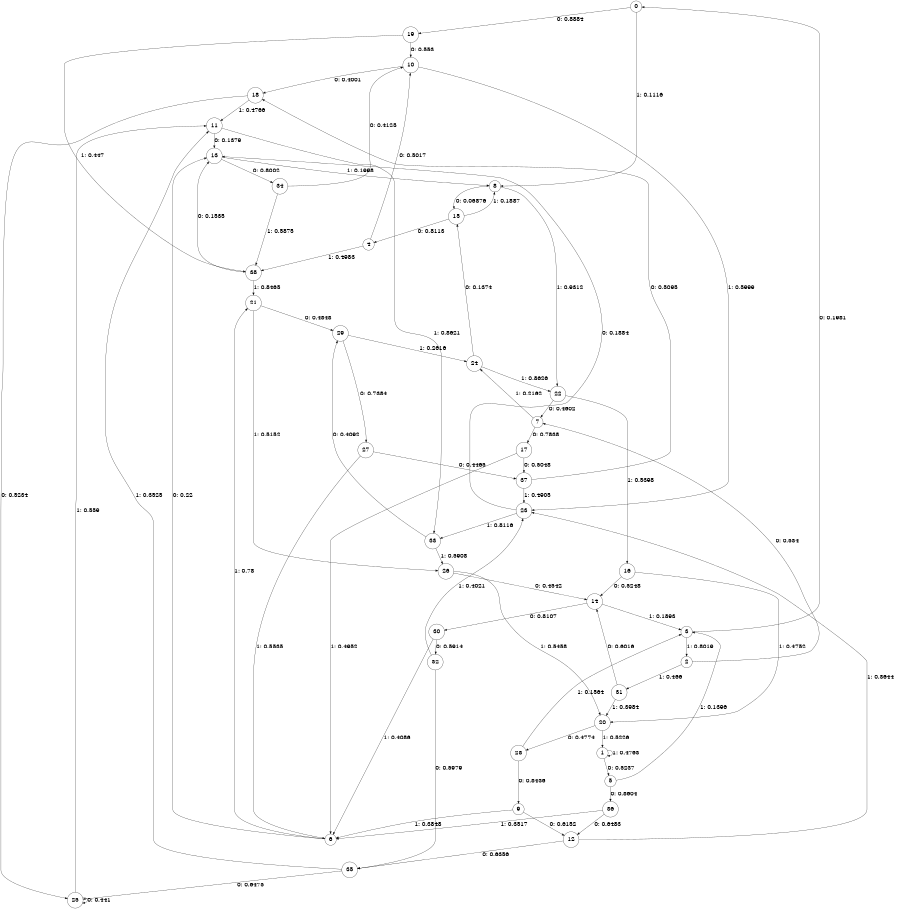 digraph "ch34randomL7" {
size = "6,8.5";
ratio = "fill";
node [shape = circle];
node [fontsize = 24];
edge [fontsize = 24];
0 -> 19 [label = "0: 0.8884   "];
0 -> 8 [label = "1: 0.1116   "];
1 -> 5 [label = "0: 0.5237   "];
1 -> 1 [label = "1: 0.4763   "];
2 -> 7 [label = "0: 0.534    "];
2 -> 31 [label = "1: 0.466    "];
3 -> 0 [label = "0: 0.1981   "];
3 -> 2 [label = "1: 0.8019   "];
4 -> 10 [label = "0: 0.5017   "];
4 -> 38 [label = "1: 0.4983   "];
5 -> 36 [label = "0: 0.8604   "];
5 -> 3 [label = "1: 0.1396   "];
6 -> 13 [label = "0: 0.22     "];
6 -> 21 [label = "1: 0.78     "];
7 -> 17 [label = "0: 0.7838   "];
7 -> 24 [label = "1: 0.2162   "];
8 -> 15 [label = "0: 0.06876  "];
8 -> 22 [label = "1: 0.9312   "];
9 -> 12 [label = "0: 0.6152   "];
9 -> 6 [label = "1: 0.3848   "];
10 -> 18 [label = "0: 0.4001   "];
10 -> 23 [label = "1: 0.5999   "];
11 -> 13 [label = "0: 0.1379   "];
11 -> 33 [label = "1: 0.8621   "];
12 -> 35 [label = "0: 0.6356   "];
12 -> 23 [label = "1: 0.3644   "];
13 -> 34 [label = "0: 0.8002   "];
13 -> 8 [label = "1: 0.1998   "];
14 -> 30 [label = "0: 0.8107   "];
14 -> 3 [label = "1: 0.1893   "];
15 -> 4 [label = "0: 0.8113   "];
15 -> 8 [label = "1: 0.1887   "];
16 -> 14 [label = "0: 0.5248   "];
16 -> 20 [label = "1: 0.4752   "];
17 -> 37 [label = "0: 0.5048   "];
17 -> 6 [label = "1: 0.4952   "];
18 -> 25 [label = "0: 0.5234   "];
18 -> 11 [label = "1: 0.4766   "];
19 -> 10 [label = "0: 0.553    "];
19 -> 38 [label = "1: 0.447    "];
20 -> 28 [label = "0: 0.4774   "];
20 -> 1 [label = "1: 0.5226   "];
21 -> 29 [label = "0: 0.4848   "];
21 -> 26 [label = "1: 0.5152   "];
22 -> 7 [label = "0: 0.4602   "];
22 -> 16 [label = "1: 0.5398   "];
23 -> 13 [label = "0: 0.1884   "];
23 -> 33 [label = "1: 0.8116   "];
24 -> 15 [label = "0: 0.1374   "];
24 -> 22 [label = "1: 0.8626   "];
25 -> 25 [label = "0: 0.441    "];
25 -> 11 [label = "1: 0.559    "];
26 -> 14 [label = "0: 0.4542   "];
26 -> 20 [label = "1: 0.5458   "];
27 -> 37 [label = "0: 0.4465   "];
27 -> 6 [label = "1: 0.5535   "];
28 -> 9 [label = "0: 0.8436   "];
28 -> 3 [label = "1: 0.1564   "];
29 -> 27 [label = "0: 0.7384   "];
29 -> 24 [label = "1: 0.2616   "];
30 -> 32 [label = "0: 0.5914   "];
30 -> 6 [label = "1: 0.4086   "];
31 -> 14 [label = "0: 0.6016   "];
31 -> 20 [label = "1: 0.3984   "];
32 -> 35 [label = "0: 0.5979   "];
32 -> 23 [label = "1: 0.4021   "];
33 -> 29 [label = "0: 0.4092   "];
33 -> 26 [label = "1: 0.5908   "];
34 -> 10 [label = "0: 0.4125   "];
34 -> 38 [label = "1: 0.5875   "];
35 -> 25 [label = "0: 0.6475   "];
35 -> 11 [label = "1: 0.3525   "];
36 -> 12 [label = "0: 0.6483   "];
36 -> 6 [label = "1: 0.3517   "];
37 -> 18 [label = "0: 0.5095   "];
37 -> 23 [label = "1: 0.4905   "];
38 -> 13 [label = "0: 0.1535   "];
38 -> 21 [label = "1: 0.8465   "];
}